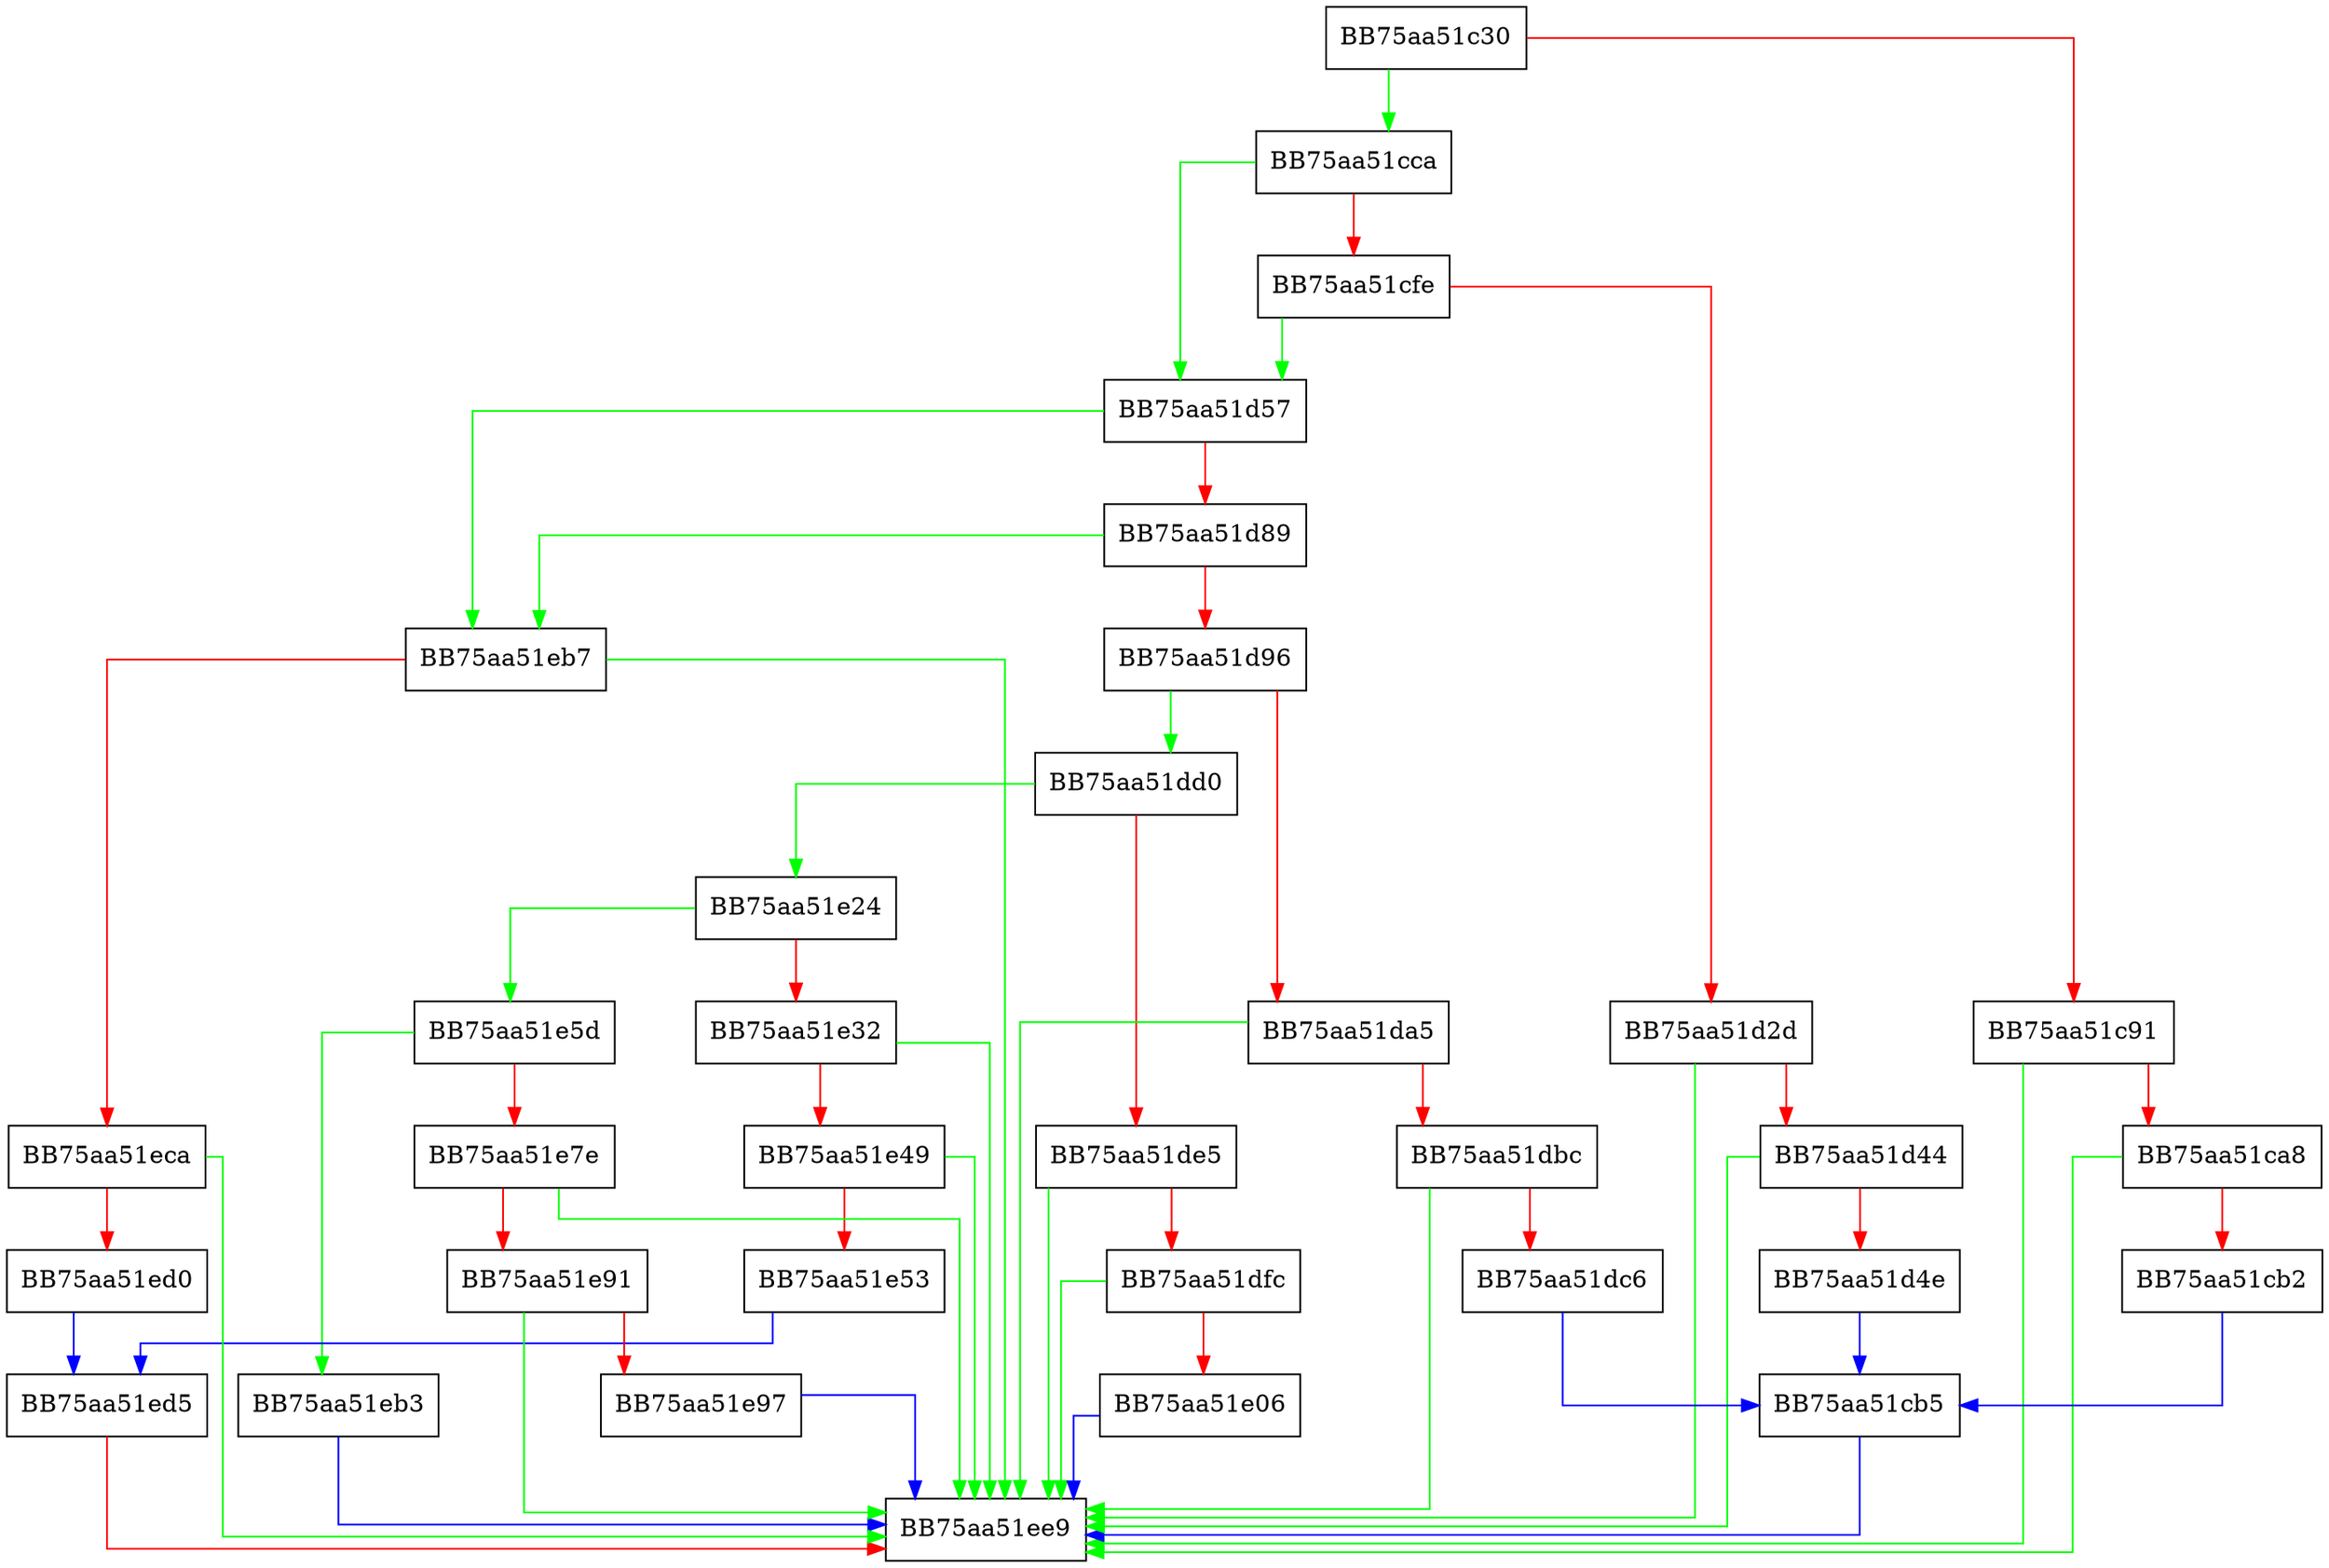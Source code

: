 digraph ResolveEntryPoint {
  node [shape="box"];
  graph [splines=ortho];
  BB75aa51c30 -> BB75aa51cca [color="green"];
  BB75aa51c30 -> BB75aa51c91 [color="red"];
  BB75aa51c91 -> BB75aa51ee9 [color="green"];
  BB75aa51c91 -> BB75aa51ca8 [color="red"];
  BB75aa51ca8 -> BB75aa51ee9 [color="green"];
  BB75aa51ca8 -> BB75aa51cb2 [color="red"];
  BB75aa51cb2 -> BB75aa51cb5 [color="blue"];
  BB75aa51cb5 -> BB75aa51ee9 [color="blue"];
  BB75aa51cca -> BB75aa51d57 [color="green"];
  BB75aa51cca -> BB75aa51cfe [color="red"];
  BB75aa51cfe -> BB75aa51d57 [color="green"];
  BB75aa51cfe -> BB75aa51d2d [color="red"];
  BB75aa51d2d -> BB75aa51ee9 [color="green"];
  BB75aa51d2d -> BB75aa51d44 [color="red"];
  BB75aa51d44 -> BB75aa51ee9 [color="green"];
  BB75aa51d44 -> BB75aa51d4e [color="red"];
  BB75aa51d4e -> BB75aa51cb5 [color="blue"];
  BB75aa51d57 -> BB75aa51eb7 [color="green"];
  BB75aa51d57 -> BB75aa51d89 [color="red"];
  BB75aa51d89 -> BB75aa51eb7 [color="green"];
  BB75aa51d89 -> BB75aa51d96 [color="red"];
  BB75aa51d96 -> BB75aa51dd0 [color="green"];
  BB75aa51d96 -> BB75aa51da5 [color="red"];
  BB75aa51da5 -> BB75aa51ee9 [color="green"];
  BB75aa51da5 -> BB75aa51dbc [color="red"];
  BB75aa51dbc -> BB75aa51ee9 [color="green"];
  BB75aa51dbc -> BB75aa51dc6 [color="red"];
  BB75aa51dc6 -> BB75aa51cb5 [color="blue"];
  BB75aa51dd0 -> BB75aa51e24 [color="green"];
  BB75aa51dd0 -> BB75aa51de5 [color="red"];
  BB75aa51de5 -> BB75aa51ee9 [color="green"];
  BB75aa51de5 -> BB75aa51dfc [color="red"];
  BB75aa51dfc -> BB75aa51ee9 [color="green"];
  BB75aa51dfc -> BB75aa51e06 [color="red"];
  BB75aa51e06 -> BB75aa51ee9 [color="blue"];
  BB75aa51e24 -> BB75aa51e5d [color="green"];
  BB75aa51e24 -> BB75aa51e32 [color="red"];
  BB75aa51e32 -> BB75aa51ee9 [color="green"];
  BB75aa51e32 -> BB75aa51e49 [color="red"];
  BB75aa51e49 -> BB75aa51ee9 [color="green"];
  BB75aa51e49 -> BB75aa51e53 [color="red"];
  BB75aa51e53 -> BB75aa51ed5 [color="blue"];
  BB75aa51e5d -> BB75aa51eb3 [color="green"];
  BB75aa51e5d -> BB75aa51e7e [color="red"];
  BB75aa51e7e -> BB75aa51ee9 [color="green"];
  BB75aa51e7e -> BB75aa51e91 [color="red"];
  BB75aa51e91 -> BB75aa51ee9 [color="green"];
  BB75aa51e91 -> BB75aa51e97 [color="red"];
  BB75aa51e97 -> BB75aa51ee9 [color="blue"];
  BB75aa51eb3 -> BB75aa51ee9 [color="blue"];
  BB75aa51eb7 -> BB75aa51ee9 [color="green"];
  BB75aa51eb7 -> BB75aa51eca [color="red"];
  BB75aa51eca -> BB75aa51ee9 [color="green"];
  BB75aa51eca -> BB75aa51ed0 [color="red"];
  BB75aa51ed0 -> BB75aa51ed5 [color="blue"];
  BB75aa51ed5 -> BB75aa51ee9 [color="red"];
}